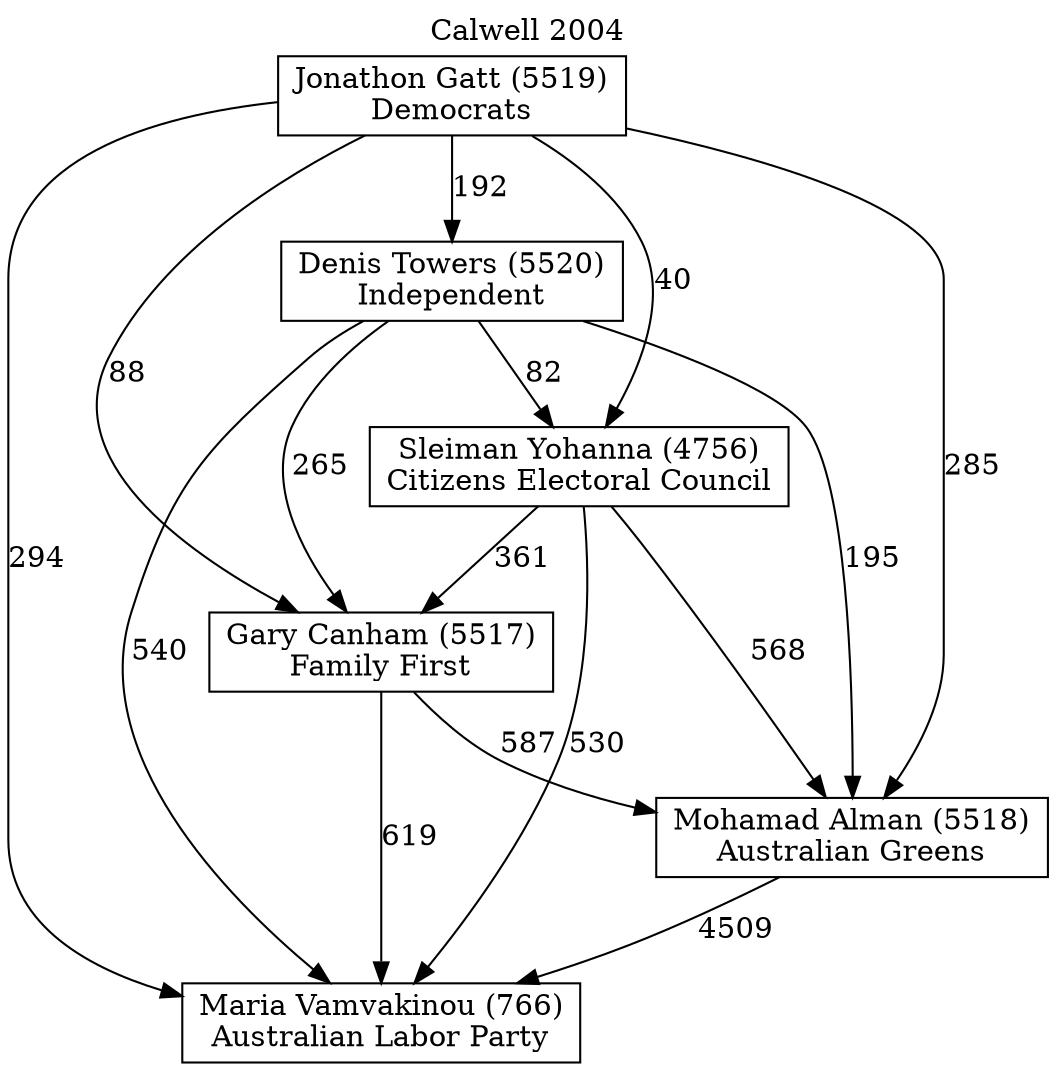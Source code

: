 // House preference flow
digraph "Maria Vamvakinou (766)_Calwell_2004" {
	graph [label="Calwell 2004" labelloc=t mclimit=10]
	node [shape=box]
	"Denis Towers (5520)" [label="Denis Towers (5520)
Independent"]
	"Gary Canham (5517)" [label="Gary Canham (5517)
Family First"]
	"Jonathon Gatt (5519)" [label="Jonathon Gatt (5519)
Democrats"]
	"Maria Vamvakinou (766)" [label="Maria Vamvakinou (766)
Australian Labor Party"]
	"Mohamad Alman (5518)" [label="Mohamad Alman (5518)
Australian Greens"]
	"Sleiman Yohanna (4756)" [label="Sleiman Yohanna (4756)
Citizens Electoral Council"]
	"Denis Towers (5520)" -> "Gary Canham (5517)" [label=265]
	"Denis Towers (5520)" -> "Maria Vamvakinou (766)" [label=540]
	"Denis Towers (5520)" -> "Mohamad Alman (5518)" [label=195]
	"Denis Towers (5520)" -> "Sleiman Yohanna (4756)" [label=82]
	"Gary Canham (5517)" -> "Maria Vamvakinou (766)" [label=619]
	"Gary Canham (5517)" -> "Mohamad Alman (5518)" [label=587]
	"Jonathon Gatt (5519)" -> "Denis Towers (5520)" [label=192]
	"Jonathon Gatt (5519)" -> "Gary Canham (5517)" [label=88]
	"Jonathon Gatt (5519)" -> "Maria Vamvakinou (766)" [label=294]
	"Jonathon Gatt (5519)" -> "Mohamad Alman (5518)" [label=285]
	"Jonathon Gatt (5519)" -> "Sleiman Yohanna (4756)" [label=40]
	"Mohamad Alman (5518)" -> "Maria Vamvakinou (766)" [label=4509]
	"Sleiman Yohanna (4756)" -> "Gary Canham (5517)" [label=361]
	"Sleiman Yohanna (4756)" -> "Maria Vamvakinou (766)" [label=530]
	"Sleiman Yohanna (4756)" -> "Mohamad Alman (5518)" [label=568]
}
